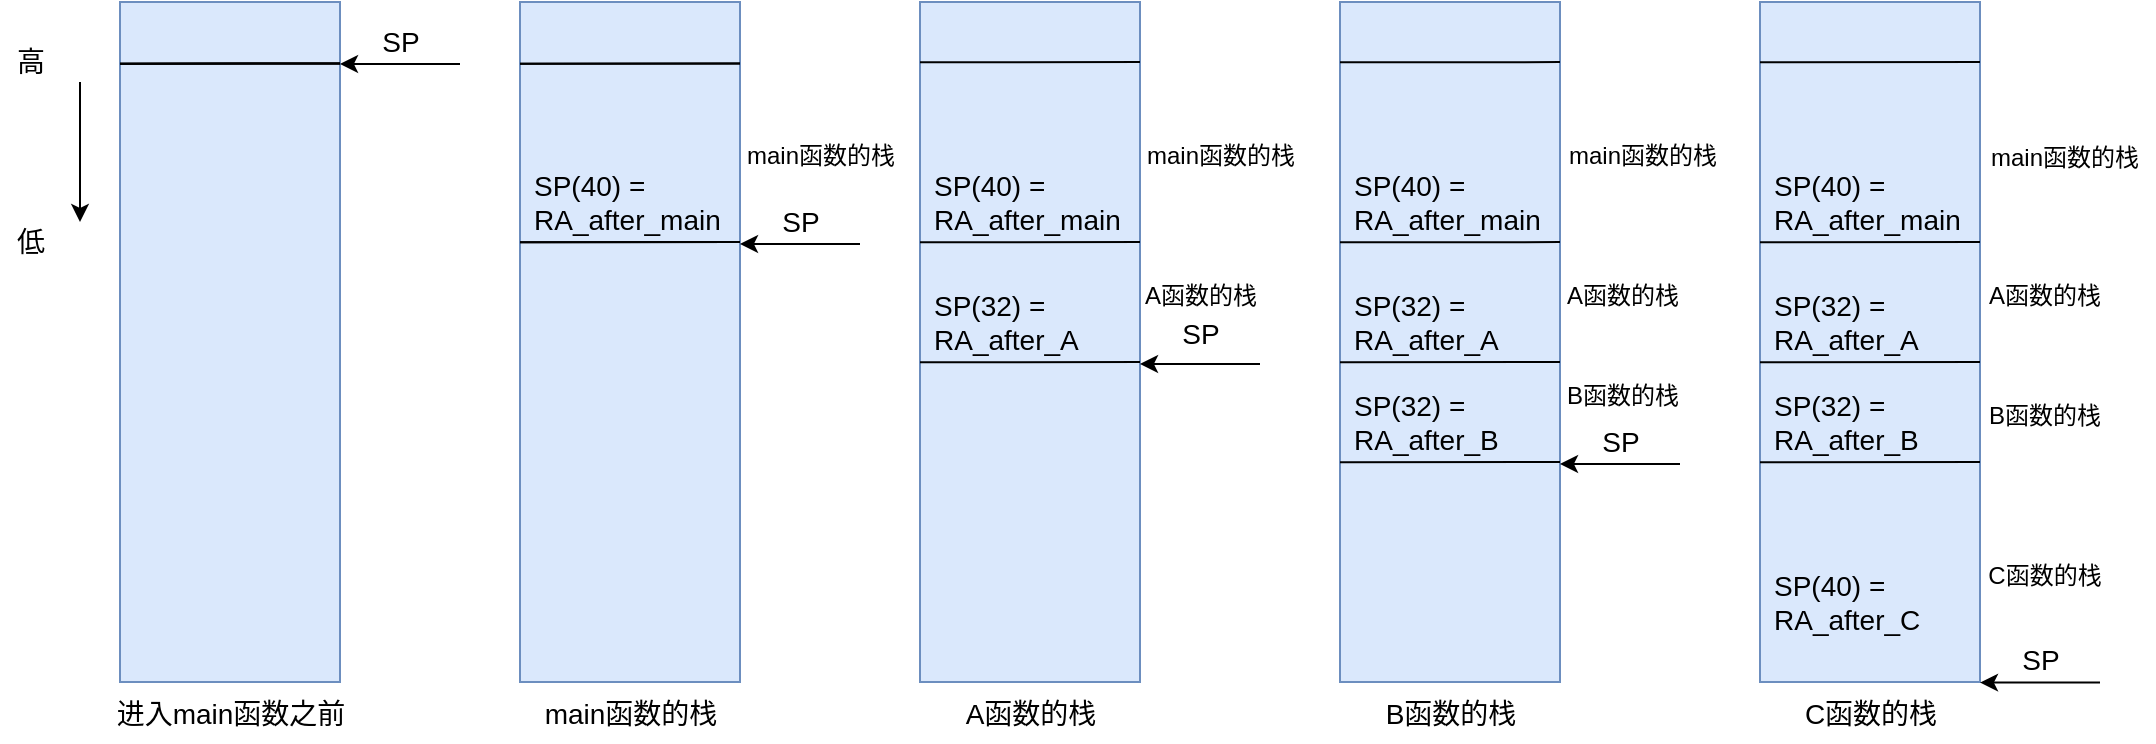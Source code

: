 <mxfile version="18.2.0" type="github">
  <diagram id="GU0x8jnuM79fOKuf90M-" name="Page-1">
    <mxGraphModel dx="1422" dy="794" grid="1" gridSize="10" guides="1" tooltips="1" connect="1" arrows="1" fold="1" page="1" pageScale="1" pageWidth="1169" pageHeight="1654" math="0" shadow="0">
      <root>
        <mxCell id="0" />
        <mxCell id="1" parent="0" />
        <mxCell id="rFWZIjPjwAI3xxAxUVjS-1" value="" style="rounded=0;whiteSpace=wrap;html=1;fillColor=#dae8fc;strokeColor=#6c8ebf;flipV=1;" vertex="1" parent="1">
          <mxGeometry x="130" y="180" width="110" height="340" as="geometry" />
        </mxCell>
        <mxCell id="rFWZIjPjwAI3xxAxUVjS-2" value="&lt;font style=&quot;font-size: 14px;&quot;&gt;高&lt;/font&gt;" style="text;html=1;resizable=0;autosize=1;align=center;verticalAlign=middle;points=[];fillColor=none;strokeColor=none;rounded=0;flipV=1;" vertex="1" parent="1">
          <mxGeometry x="70" y="200" width="30" height="20" as="geometry" />
        </mxCell>
        <mxCell id="rFWZIjPjwAI3xxAxUVjS-3" value="&lt;font style=&quot;font-size: 14px;&quot;&gt;低&lt;/font&gt;" style="text;html=1;resizable=0;autosize=1;align=center;verticalAlign=middle;points=[];fillColor=none;strokeColor=none;rounded=0;flipV=1;" vertex="1" parent="1">
          <mxGeometry x="70" y="290" width="30" height="20" as="geometry" />
        </mxCell>
        <mxCell id="rFWZIjPjwAI3xxAxUVjS-5" value="" style="endArrow=none;html=1;rounded=0;fontSize=18;exitX=0;exitY=0.076;exitDx=0;exitDy=0;exitPerimeter=0;" edge="1" parent="1">
          <mxGeometry width="50" height="50" relative="1" as="geometry">
            <mxPoint x="130" y="210.88" as="sourcePoint" />
            <mxPoint x="240" y="210.76" as="targetPoint" />
          </mxGeometry>
        </mxCell>
        <mxCell id="rFWZIjPjwAI3xxAxUVjS-6" value="" style="endArrow=classic;html=1;rounded=0;fontSize=18;" edge="1" parent="1">
          <mxGeometry width="50" height="50" relative="1" as="geometry">
            <mxPoint x="300" y="211" as="sourcePoint" />
            <mxPoint x="240" y="211" as="targetPoint" />
          </mxGeometry>
        </mxCell>
        <mxCell id="rFWZIjPjwAI3xxAxUVjS-7" value="&lt;font style=&quot;font-size: 14px;&quot;&gt;SP&lt;/font&gt;" style="text;html=1;resizable=0;autosize=1;align=center;verticalAlign=middle;points=[];fillColor=none;strokeColor=none;rounded=0;fontSize=18;flipV=1;" vertex="1" parent="1">
          <mxGeometry x="255" y="184" width="30" height="30" as="geometry" />
        </mxCell>
        <mxCell id="rFWZIjPjwAI3xxAxUVjS-9" value="&lt;font style=&quot;font-size: 14px;&quot;&gt;进入main函数之前&lt;/font&gt;" style="text;html=1;resizable=0;autosize=1;align=center;verticalAlign=middle;points=[];fillColor=none;strokeColor=none;rounded=0;fontSize=18;flipV=1;" vertex="1" parent="1">
          <mxGeometry x="120" y="520" width="130" height="30" as="geometry" />
        </mxCell>
        <mxCell id="rFWZIjPjwAI3xxAxUVjS-10" value="" style="rounded=0;whiteSpace=wrap;html=1;fillColor=#dae8fc;strokeColor=#6c8ebf;flipV=1;" vertex="1" parent="1">
          <mxGeometry x="330" y="180" width="110" height="340" as="geometry" />
        </mxCell>
        <mxCell id="rFWZIjPjwAI3xxAxUVjS-11" value="" style="endArrow=none;html=1;rounded=0;fontSize=18;exitX=0;exitY=0.076;exitDx=0;exitDy=0;exitPerimeter=0;" edge="1" parent="1">
          <mxGeometry width="50" height="50" relative="1" as="geometry">
            <mxPoint x="330" y="210.88" as="sourcePoint" />
            <mxPoint x="440" y="210.76" as="targetPoint" />
          </mxGeometry>
        </mxCell>
        <mxCell id="rFWZIjPjwAI3xxAxUVjS-12" value="" style="rounded=0;whiteSpace=wrap;html=1;fillColor=#dae8fc;strokeColor=#6c8ebf;flipV=1;" vertex="1" parent="1">
          <mxGeometry x="530" y="180" width="110" height="340" as="geometry" />
        </mxCell>
        <mxCell id="rFWZIjPjwAI3xxAxUVjS-13" value="" style="endArrow=none;html=1;rounded=0;fontSize=18;exitX=0;exitY=0.076;exitDx=0;exitDy=0;exitPerimeter=0;" edge="1" parent="1">
          <mxGeometry width="50" height="50" relative="1" as="geometry">
            <mxPoint x="530" y="210.17" as="sourcePoint" />
            <mxPoint x="640" y="210.05" as="targetPoint" />
          </mxGeometry>
        </mxCell>
        <mxCell id="rFWZIjPjwAI3xxAxUVjS-18" value="" style="endArrow=classic;html=1;rounded=0;fontSize=18;" edge="1" parent="1">
          <mxGeometry width="50" height="50" relative="1" as="geometry">
            <mxPoint x="500" y="301.0" as="sourcePoint" />
            <mxPoint x="440" y="301.0" as="targetPoint" />
          </mxGeometry>
        </mxCell>
        <mxCell id="rFWZIjPjwAI3xxAxUVjS-19" value="&lt;font style=&quot;font-size: 14px;&quot;&gt;SP&lt;/font&gt;" style="text;html=1;resizable=0;autosize=1;align=center;verticalAlign=middle;points=[];fillColor=none;strokeColor=none;rounded=0;fontSize=18;flipV=1;" vertex="1" parent="1">
          <mxGeometry x="455" y="274" width="30" height="30" as="geometry" />
        </mxCell>
        <mxCell id="rFWZIjPjwAI3xxAxUVjS-20" value="" style="endArrow=none;html=1;rounded=0;fontSize=18;exitX=0;exitY=0.076;exitDx=0;exitDy=0;exitPerimeter=0;" edge="1" parent="1">
          <mxGeometry width="50" height="50" relative="1" as="geometry">
            <mxPoint x="330" y="300.16" as="sourcePoint" />
            <mxPoint x="440" y="300.04" as="targetPoint" />
          </mxGeometry>
        </mxCell>
        <mxCell id="rFWZIjPjwAI3xxAxUVjS-21" value="" style="endArrow=classic;html=1;rounded=0;fontSize=18;" edge="1" parent="1">
          <mxGeometry width="50" height="50" relative="1" as="geometry">
            <mxPoint x="700" y="361.0" as="sourcePoint" />
            <mxPoint x="640" y="361.0" as="targetPoint" />
          </mxGeometry>
        </mxCell>
        <mxCell id="rFWZIjPjwAI3xxAxUVjS-22" value="&lt;font style=&quot;font-size: 14px;&quot;&gt;SP&lt;/font&gt;" style="text;html=1;resizable=0;autosize=1;align=center;verticalAlign=middle;points=[];fillColor=none;strokeColor=none;rounded=0;fontSize=18;flipV=1;" vertex="1" parent="1">
          <mxGeometry x="655" y="330" width="30" height="30" as="geometry" />
        </mxCell>
        <mxCell id="rFWZIjPjwAI3xxAxUVjS-23" value="" style="endArrow=none;html=1;rounded=0;fontSize=18;exitX=0;exitY=0.076;exitDx=0;exitDy=0;exitPerimeter=0;" edge="1" parent="1">
          <mxGeometry width="50" height="50" relative="1" as="geometry">
            <mxPoint x="530" y="360.16" as="sourcePoint" />
            <mxPoint x="640" y="360.04" as="targetPoint" />
          </mxGeometry>
        </mxCell>
        <mxCell id="rFWZIjPjwAI3xxAxUVjS-24" value="" style="endArrow=none;html=1;rounded=0;fontSize=18;exitX=0;exitY=0.076;exitDx=0;exitDy=0;exitPerimeter=0;" edge="1" parent="1">
          <mxGeometry width="50" height="50" relative="1" as="geometry">
            <mxPoint x="530" y="300.17" as="sourcePoint" />
            <mxPoint x="640" y="300.05" as="targetPoint" />
          </mxGeometry>
        </mxCell>
        <mxCell id="rFWZIjPjwAI3xxAxUVjS-25" value="" style="rounded=0;whiteSpace=wrap;html=1;fillColor=#dae8fc;strokeColor=#6c8ebf;flipV=1;" vertex="1" parent="1">
          <mxGeometry x="740" y="180" width="110" height="340" as="geometry" />
        </mxCell>
        <mxCell id="rFWZIjPjwAI3xxAxUVjS-26" value="" style="endArrow=none;html=1;rounded=0;fontSize=18;exitX=0;exitY=0.076;exitDx=0;exitDy=0;exitPerimeter=0;" edge="1" parent="1">
          <mxGeometry width="50" height="50" relative="1" as="geometry">
            <mxPoint x="740" y="210.17" as="sourcePoint" />
            <mxPoint x="850" y="210.05" as="targetPoint" />
          </mxGeometry>
        </mxCell>
        <mxCell id="rFWZIjPjwAI3xxAxUVjS-28" value="" style="endArrow=none;html=1;rounded=0;fontSize=18;exitX=0;exitY=0.076;exitDx=0;exitDy=0;exitPerimeter=0;" edge="1" parent="1">
          <mxGeometry width="50" height="50" relative="1" as="geometry">
            <mxPoint x="740" y="360.16" as="sourcePoint" />
            <mxPoint x="850" y="360.04" as="targetPoint" />
          </mxGeometry>
        </mxCell>
        <mxCell id="rFWZIjPjwAI3xxAxUVjS-29" value="" style="endArrow=none;html=1;rounded=0;fontSize=18;exitX=0;exitY=0.076;exitDx=0;exitDy=0;exitPerimeter=0;" edge="1" parent="1">
          <mxGeometry width="50" height="50" relative="1" as="geometry">
            <mxPoint x="740" y="300.17" as="sourcePoint" />
            <mxPoint x="850" y="300.05" as="targetPoint" />
          </mxGeometry>
        </mxCell>
        <mxCell id="rFWZIjPjwAI3xxAxUVjS-30" value="" style="endArrow=classic;html=1;rounded=0;fontSize=18;" edge="1" parent="1">
          <mxGeometry width="50" height="50" relative="1" as="geometry">
            <mxPoint x="910" y="411.0" as="sourcePoint" />
            <mxPoint x="850" y="411.0" as="targetPoint" />
          </mxGeometry>
        </mxCell>
        <mxCell id="rFWZIjPjwAI3xxAxUVjS-31" value="&lt;font style=&quot;font-size: 14px;&quot;&gt;SP&lt;/font&gt;" style="text;html=1;resizable=0;autosize=1;align=center;verticalAlign=middle;points=[];fillColor=none;strokeColor=none;rounded=0;fontSize=18;flipV=1;" vertex="1" parent="1">
          <mxGeometry x="865" y="384" width="30" height="30" as="geometry" />
        </mxCell>
        <mxCell id="rFWZIjPjwAI3xxAxUVjS-32" value="" style="endArrow=none;html=1;rounded=0;fontSize=18;exitX=0;exitY=0.076;exitDx=0;exitDy=0;exitPerimeter=0;" edge="1" parent="1">
          <mxGeometry width="50" height="50" relative="1" as="geometry">
            <mxPoint x="740" y="410.16" as="sourcePoint" />
            <mxPoint x="850" y="410.04" as="targetPoint" />
          </mxGeometry>
        </mxCell>
        <mxCell id="rFWZIjPjwAI3xxAxUVjS-35" value="" style="rounded=0;whiteSpace=wrap;html=1;fillColor=#dae8fc;strokeColor=#6c8ebf;flipV=1;" vertex="1" parent="1">
          <mxGeometry x="950" y="180" width="110" height="340" as="geometry" />
        </mxCell>
        <mxCell id="rFWZIjPjwAI3xxAxUVjS-36" value="" style="endArrow=none;html=1;rounded=0;fontSize=18;exitX=0;exitY=0.076;exitDx=0;exitDy=0;exitPerimeter=0;" edge="1" parent="1">
          <mxGeometry width="50" height="50" relative="1" as="geometry">
            <mxPoint x="950.0" y="210.17" as="sourcePoint" />
            <mxPoint x="1060.0" y="210.05" as="targetPoint" />
          </mxGeometry>
        </mxCell>
        <mxCell id="rFWZIjPjwAI3xxAxUVjS-37" value="" style="endArrow=none;html=1;rounded=0;fontSize=18;exitX=0;exitY=0.076;exitDx=0;exitDy=0;exitPerimeter=0;" edge="1" parent="1">
          <mxGeometry width="50" height="50" relative="1" as="geometry">
            <mxPoint x="950.0" y="360.16" as="sourcePoint" />
            <mxPoint x="1060.0" y="360.04" as="targetPoint" />
          </mxGeometry>
        </mxCell>
        <mxCell id="rFWZIjPjwAI3xxAxUVjS-38" value="" style="endArrow=none;html=1;rounded=0;fontSize=18;exitX=0;exitY=0.076;exitDx=0;exitDy=0;exitPerimeter=0;" edge="1" parent="1">
          <mxGeometry width="50" height="50" relative="1" as="geometry">
            <mxPoint x="950.0" y="300.17" as="sourcePoint" />
            <mxPoint x="1060.0" y="300.05" as="targetPoint" />
          </mxGeometry>
        </mxCell>
        <mxCell id="rFWZIjPjwAI3xxAxUVjS-41" value="" style="endArrow=none;html=1;rounded=0;fontSize=18;exitX=0;exitY=0.076;exitDx=0;exitDy=0;exitPerimeter=0;" edge="1" parent="1">
          <mxGeometry width="50" height="50" relative="1" as="geometry">
            <mxPoint x="950.0" y="410.16" as="sourcePoint" />
            <mxPoint x="1060.0" y="410.04" as="targetPoint" />
          </mxGeometry>
        </mxCell>
        <mxCell id="rFWZIjPjwAI3xxAxUVjS-42" value="" style="endArrow=classic;html=1;rounded=0;fontSize=18;" edge="1" parent="1">
          <mxGeometry width="50" height="50" relative="1" as="geometry">
            <mxPoint x="1120.0" y="520.31" as="sourcePoint" />
            <mxPoint x="1060.0" y="520.31" as="targetPoint" />
          </mxGeometry>
        </mxCell>
        <mxCell id="rFWZIjPjwAI3xxAxUVjS-43" value="&lt;font style=&quot;font-size: 14px;&quot;&gt;SP&lt;/font&gt;" style="text;html=1;resizable=0;autosize=1;align=center;verticalAlign=middle;points=[];fillColor=none;strokeColor=none;rounded=0;fontSize=18;flipV=1;" vertex="1" parent="1">
          <mxGeometry x="1075" y="493.31" width="30" height="30" as="geometry" />
        </mxCell>
        <mxCell id="rFWZIjPjwAI3xxAxUVjS-44" value="&lt;font style=&quot;font-size: 14px;&quot;&gt;main函数的栈&lt;/font&gt;" style="text;html=1;resizable=0;autosize=1;align=center;verticalAlign=middle;points=[];fillColor=none;strokeColor=none;rounded=0;fontSize=18;flipV=1;" vertex="1" parent="1">
          <mxGeometry x="335" y="520" width="100" height="30" as="geometry" />
        </mxCell>
        <mxCell id="rFWZIjPjwAI3xxAxUVjS-45" value="&lt;font style=&quot;font-size: 14px;&quot;&gt;A函数的栈&lt;/font&gt;" style="text;html=1;resizable=0;autosize=1;align=center;verticalAlign=middle;points=[];fillColor=none;strokeColor=none;rounded=0;fontSize=18;flipV=1;" vertex="1" parent="1">
          <mxGeometry x="545" y="520" width="80" height="30" as="geometry" />
        </mxCell>
        <mxCell id="rFWZIjPjwAI3xxAxUVjS-46" value="&lt;font style=&quot;font-size: 14px;&quot;&gt;B函数的栈&lt;/font&gt;" style="text;html=1;resizable=0;autosize=1;align=center;verticalAlign=middle;points=[];fillColor=none;strokeColor=none;rounded=0;fontSize=18;flipV=1;" vertex="1" parent="1">
          <mxGeometry x="755" y="520" width="80" height="30" as="geometry" />
        </mxCell>
        <mxCell id="rFWZIjPjwAI3xxAxUVjS-47" value="&lt;font style=&quot;font-size: 14px;&quot;&gt;C函数的栈&lt;/font&gt;" style="text;html=1;resizable=0;autosize=1;align=center;verticalAlign=middle;points=[];fillColor=none;strokeColor=none;rounded=0;fontSize=18;flipV=1;" vertex="1" parent="1">
          <mxGeometry x="965" y="520" width="80" height="30" as="geometry" />
        </mxCell>
        <mxCell id="rFWZIjPjwAI3xxAxUVjS-49" value="" style="endArrow=none;html=1;rounded=0;fontSize=18;exitX=0;exitY=0.076;exitDx=0;exitDy=0;exitPerimeter=0;" edge="1" parent="1">
          <mxGeometry width="50" height="50" relative="1" as="geometry">
            <mxPoint x="130" y="210.88" as="sourcePoint" />
            <mxPoint x="240" y="210.76" as="targetPoint" />
          </mxGeometry>
        </mxCell>
        <mxCell id="rFWZIjPjwAI3xxAxUVjS-51" value="" style="endArrow=none;html=1;rounded=0;fontSize=18;exitX=0;exitY=0.076;exitDx=0;exitDy=0;exitPerimeter=0;" edge="1" parent="1">
          <mxGeometry width="50" height="50" relative="1" as="geometry">
            <mxPoint x="130" y="210.88" as="sourcePoint" />
            <mxPoint x="240" y="210.76" as="targetPoint" />
          </mxGeometry>
        </mxCell>
        <mxCell id="rFWZIjPjwAI3xxAxUVjS-53" value="" style="endArrow=none;html=1;rounded=0;fontSize=18;exitX=0;exitY=0.076;exitDx=0;exitDy=0;exitPerimeter=0;" edge="1" parent="1">
          <mxGeometry width="50" height="50" relative="1" as="geometry">
            <mxPoint x="330" y="300.16" as="sourcePoint" />
            <mxPoint x="440" y="300.04" as="targetPoint" />
          </mxGeometry>
        </mxCell>
        <mxCell id="rFWZIjPjwAI3xxAxUVjS-54" value="" style="endArrow=none;html=1;rounded=0;fontSize=18;exitX=0;exitY=0.076;exitDx=0;exitDy=0;exitPerimeter=0;" edge="1" parent="1">
          <mxGeometry width="50" height="50" relative="1" as="geometry">
            <mxPoint x="330" y="210.88" as="sourcePoint" />
            <mxPoint x="440" y="210.76" as="targetPoint" />
          </mxGeometry>
        </mxCell>
        <mxCell id="rFWZIjPjwAI3xxAxUVjS-66" value="SP(40) =&amp;nbsp;&lt;br&gt;RA_after_main" style="text;html=1;resizable=0;autosize=1;align=left;verticalAlign=middle;points=[];fillColor=none;strokeColor=none;rounded=0;fontSize=14;flipV=1;" vertex="1" parent="1">
          <mxGeometry x="335" y="260" width="110" height="40" as="geometry" />
        </mxCell>
        <mxCell id="rFWZIjPjwAI3xxAxUVjS-68" value="SP(32) =&amp;nbsp;&lt;br&gt;RA_after_A" style="text;html=1;resizable=0;autosize=1;align=left;verticalAlign=middle;points=[];fillColor=none;strokeColor=none;rounded=0;fontSize=14;flipV=1;" vertex="1" parent="1">
          <mxGeometry x="535" y="320" width="90" height="40" as="geometry" />
        </mxCell>
        <mxCell id="rFWZIjPjwAI3xxAxUVjS-69" value="SP(40) =&amp;nbsp;&lt;br&gt;RA_after_main" style="text;html=1;resizable=0;autosize=1;align=left;verticalAlign=middle;points=[];fillColor=none;strokeColor=none;rounded=0;fontSize=14;flipV=1;" vertex="1" parent="1">
          <mxGeometry x="535" y="260" width="110" height="40" as="geometry" />
        </mxCell>
        <mxCell id="rFWZIjPjwAI3xxAxUVjS-70" value="SP(32) =&amp;nbsp;&lt;br&gt;RA_after_B" style="text;html=1;resizable=0;autosize=1;align=left;verticalAlign=middle;points=[];fillColor=none;strokeColor=none;rounded=0;fontSize=14;flipV=1;" vertex="1" parent="1">
          <mxGeometry x="745" y="370" width="90" height="40" as="geometry" />
        </mxCell>
        <mxCell id="rFWZIjPjwAI3xxAxUVjS-71" value="SP(32) =&amp;nbsp;&lt;br&gt;RA_after_A" style="text;html=1;resizable=0;autosize=1;align=left;verticalAlign=middle;points=[];fillColor=none;strokeColor=none;rounded=0;fontSize=14;flipV=1;" vertex="1" parent="1">
          <mxGeometry x="745" y="320" width="90" height="40" as="geometry" />
        </mxCell>
        <mxCell id="rFWZIjPjwAI3xxAxUVjS-72" value="SP(40) =&amp;nbsp;&lt;br&gt;RA_after_main" style="text;html=1;resizable=0;autosize=1;align=left;verticalAlign=middle;points=[];fillColor=none;strokeColor=none;rounded=0;fontSize=14;flipV=1;" vertex="1" parent="1">
          <mxGeometry x="745" y="260" width="110" height="40" as="geometry" />
        </mxCell>
        <mxCell id="rFWZIjPjwAI3xxAxUVjS-73" value="SP(40) =&amp;nbsp;&lt;br&gt;RA_after_main" style="text;html=1;resizable=0;autosize=1;align=left;verticalAlign=middle;points=[];fillColor=none;strokeColor=none;rounded=0;fontSize=14;flipV=1;" vertex="1" parent="1">
          <mxGeometry x="955" y="260" width="110" height="40" as="geometry" />
        </mxCell>
        <mxCell id="rFWZIjPjwAI3xxAxUVjS-74" value="SP(32) =&amp;nbsp;&lt;br&gt;RA_after_A" style="text;html=1;resizable=0;autosize=1;align=left;verticalAlign=middle;points=[];fillColor=none;strokeColor=none;rounded=0;fontSize=14;flipV=1;" vertex="1" parent="1">
          <mxGeometry x="955" y="320" width="90" height="40" as="geometry" />
        </mxCell>
        <mxCell id="rFWZIjPjwAI3xxAxUVjS-75" value="SP(32) =&amp;nbsp;&lt;br&gt;RA_after_B" style="text;html=1;resizable=0;autosize=1;align=left;verticalAlign=middle;points=[];fillColor=none;strokeColor=none;rounded=0;fontSize=14;flipV=1;" vertex="1" parent="1">
          <mxGeometry x="955" y="370" width="90" height="40" as="geometry" />
        </mxCell>
        <mxCell id="rFWZIjPjwAI3xxAxUVjS-76" value="SP(40) =&amp;nbsp;&lt;br&gt;RA_after_C" style="text;html=1;resizable=0;autosize=1;align=left;verticalAlign=middle;points=[];fillColor=none;strokeColor=none;rounded=0;fontSize=14;flipV=1;" vertex="1" parent="1">
          <mxGeometry x="955" y="460" width="90" height="40" as="geometry" />
        </mxCell>
        <mxCell id="rFWZIjPjwAI3xxAxUVjS-50" value="" style="endArrow=classic;html=1;rounded=0;fontSize=18;" edge="1" parent="1">
          <mxGeometry width="50" height="50" relative="1" as="geometry">
            <mxPoint x="110" y="220.0" as="sourcePoint" />
            <mxPoint x="110" y="290" as="targetPoint" />
          </mxGeometry>
        </mxCell>
        <mxCell id="rFWZIjPjwAI3xxAxUVjS-78" value="&lt;font style=&quot;font-size: 12px;&quot;&gt;main函数的栈&lt;/font&gt;" style="text;html=1;resizable=0;autosize=1;align=center;verticalAlign=middle;points=[];fillColor=none;strokeColor=none;rounded=0;fontSize=18;flipV=1;" vertex="1" parent="1">
          <mxGeometry x="435" y="240" width="90" height="30" as="geometry" />
        </mxCell>
        <mxCell id="rFWZIjPjwAI3xxAxUVjS-80" value="&lt;font style=&quot;font-size: 12px;&quot;&gt;main函数的栈&lt;/font&gt;" style="text;html=1;resizable=0;autosize=1;align=center;verticalAlign=middle;points=[];fillColor=none;strokeColor=none;rounded=0;fontSize=18;flipV=1;" vertex="1" parent="1">
          <mxGeometry x="635" y="240" width="90" height="30" as="geometry" />
        </mxCell>
        <mxCell id="rFWZIjPjwAI3xxAxUVjS-81" value="&lt;font style=&quot;font-size: 12px;&quot;&gt;main函数的栈&lt;/font&gt;" style="text;html=1;resizable=0;autosize=1;align=center;verticalAlign=middle;points=[];fillColor=none;strokeColor=none;rounded=0;fontSize=18;flipV=1;" vertex="1" parent="1">
          <mxGeometry x="846" y="240" width="90" height="30" as="geometry" />
        </mxCell>
        <mxCell id="rFWZIjPjwAI3xxAxUVjS-82" value="&lt;font style=&quot;font-size: 12px;&quot;&gt;main函数的栈&lt;/font&gt;" style="text;html=1;resizable=0;autosize=1;align=center;verticalAlign=middle;points=[];fillColor=none;strokeColor=none;rounded=0;fontSize=18;flipV=1;" vertex="1" parent="1">
          <mxGeometry x="1057" y="241" width="90" height="30" as="geometry" />
        </mxCell>
        <mxCell id="rFWZIjPjwAI3xxAxUVjS-83" value="&lt;font style=&quot;font-size: 12px;&quot;&gt;A函数的栈&lt;/font&gt;" style="text;html=1;resizable=0;autosize=1;align=center;verticalAlign=middle;points=[];fillColor=none;strokeColor=none;rounded=0;fontSize=18;flipV=1;" vertex="1" parent="1">
          <mxGeometry x="635" y="310" width="70" height="30" as="geometry" />
        </mxCell>
        <mxCell id="rFWZIjPjwAI3xxAxUVjS-84" value="&lt;font style=&quot;font-size: 12px;&quot;&gt;B函数的栈&lt;/font&gt;" style="text;html=1;resizable=0;autosize=1;align=center;verticalAlign=middle;points=[];fillColor=none;strokeColor=none;rounded=0;fontSize=18;flipV=1;" vertex="1" parent="1">
          <mxGeometry x="1057" y="370" width="70" height="30" as="geometry" />
        </mxCell>
        <mxCell id="rFWZIjPjwAI3xxAxUVjS-85" value="&lt;font style=&quot;font-size: 12px;&quot;&gt;C函数的栈&lt;/font&gt;" style="text;html=1;resizable=0;autosize=1;align=center;verticalAlign=middle;points=[];fillColor=none;strokeColor=none;rounded=0;fontSize=18;flipV=1;" vertex="1" parent="1">
          <mxGeometry x="1057" y="450" width="70" height="30" as="geometry" />
        </mxCell>
        <mxCell id="rFWZIjPjwAI3xxAxUVjS-86" value="&lt;font style=&quot;font-size: 12px;&quot;&gt;B函数的栈&lt;/font&gt;" style="text;html=1;resizable=0;autosize=1;align=center;verticalAlign=middle;points=[];fillColor=none;strokeColor=none;rounded=0;fontSize=18;flipV=1;" vertex="1" parent="1">
          <mxGeometry x="846" y="360" width="70" height="30" as="geometry" />
        </mxCell>
        <mxCell id="rFWZIjPjwAI3xxAxUVjS-92" value="&lt;font style=&quot;font-size: 12px;&quot;&gt;A函数的栈&lt;/font&gt;" style="text;html=1;resizable=0;autosize=1;align=center;verticalAlign=middle;points=[];fillColor=none;strokeColor=none;rounded=0;fontSize=18;flipV=1;" vertex="1" parent="1">
          <mxGeometry x="846" y="310" width="70" height="30" as="geometry" />
        </mxCell>
        <mxCell id="rFWZIjPjwAI3xxAxUVjS-93" value="&lt;font style=&quot;font-size: 12px;&quot;&gt;A函数的栈&lt;/font&gt;" style="text;html=1;resizable=0;autosize=1;align=center;verticalAlign=middle;points=[];fillColor=none;strokeColor=none;rounded=0;fontSize=18;flipV=1;" vertex="1" parent="1">
          <mxGeometry x="1057" y="310" width="70" height="30" as="geometry" />
        </mxCell>
      </root>
    </mxGraphModel>
  </diagram>
</mxfile>
